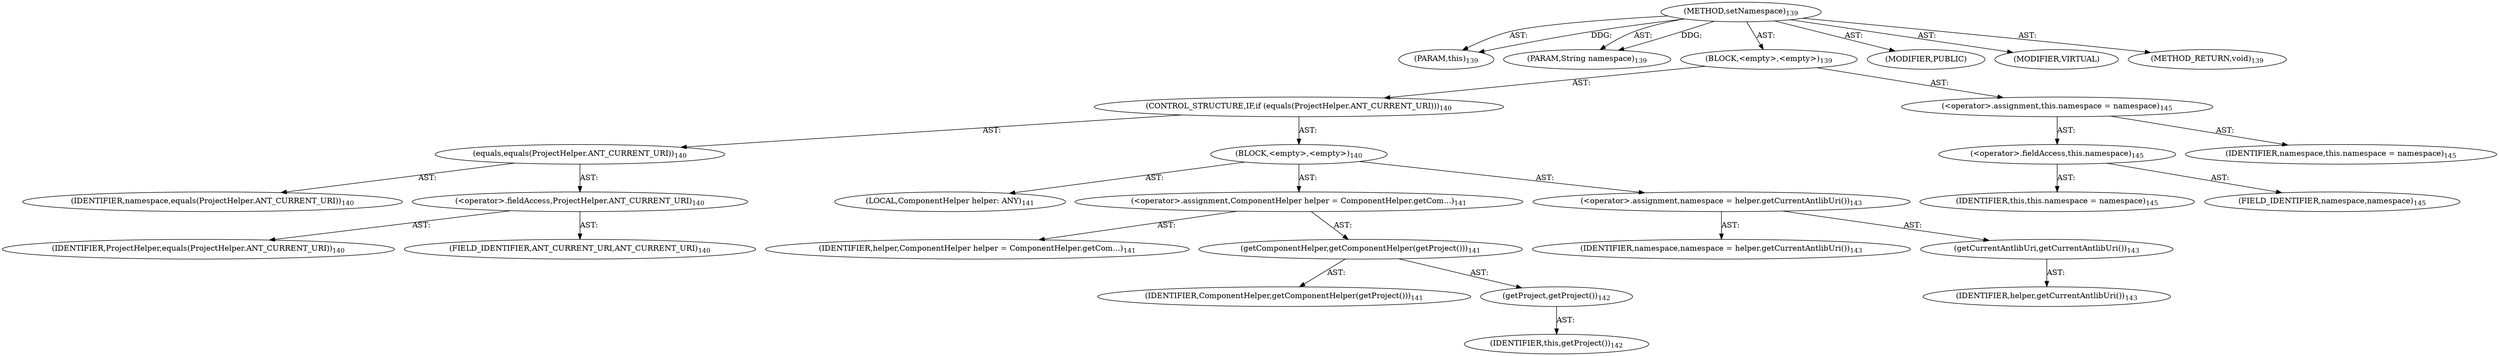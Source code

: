 digraph "setNamespace" {  
"111669149699" [label = <(METHOD,setNamespace)<SUB>139</SUB>> ]
"115964116992" [label = <(PARAM,this)<SUB>139</SUB>> ]
"115964117009" [label = <(PARAM,String namespace)<SUB>139</SUB>> ]
"25769803779" [label = <(BLOCK,&lt;empty&gt;,&lt;empty&gt;)<SUB>139</SUB>> ]
"47244640256" [label = <(CONTROL_STRUCTURE,IF,if (equals(ProjectHelper.ANT_CURRENT_URI)))<SUB>140</SUB>> ]
"30064771080" [label = <(equals,equals(ProjectHelper.ANT_CURRENT_URI))<SUB>140</SUB>> ]
"68719476776" [label = <(IDENTIFIER,namespace,equals(ProjectHelper.ANT_CURRENT_URI))<SUB>140</SUB>> ]
"30064771081" [label = <(&lt;operator&gt;.fieldAccess,ProjectHelper.ANT_CURRENT_URI)<SUB>140</SUB>> ]
"68719476777" [label = <(IDENTIFIER,ProjectHelper,equals(ProjectHelper.ANT_CURRENT_URI))<SUB>140</SUB>> ]
"55834574853" [label = <(FIELD_IDENTIFIER,ANT_CURRENT_URI,ANT_CURRENT_URI)<SUB>140</SUB>> ]
"25769803780" [label = <(BLOCK,&lt;empty&gt;,&lt;empty&gt;)<SUB>140</SUB>> ]
"94489280512" [label = <(LOCAL,ComponentHelper helper: ANY)<SUB>141</SUB>> ]
"30064771082" [label = <(&lt;operator&gt;.assignment,ComponentHelper helper = ComponentHelper.getCom...)<SUB>141</SUB>> ]
"68719476778" [label = <(IDENTIFIER,helper,ComponentHelper helper = ComponentHelper.getCom...)<SUB>141</SUB>> ]
"30064771083" [label = <(getComponentHelper,getComponentHelper(getProject()))<SUB>141</SUB>> ]
"68719476779" [label = <(IDENTIFIER,ComponentHelper,getComponentHelper(getProject()))<SUB>141</SUB>> ]
"30064771084" [label = <(getProject,getProject())<SUB>142</SUB>> ]
"68719476736" [label = <(IDENTIFIER,this,getProject())<SUB>142</SUB>> ]
"30064771085" [label = <(&lt;operator&gt;.assignment,namespace = helper.getCurrentAntlibUri())<SUB>143</SUB>> ]
"68719476780" [label = <(IDENTIFIER,namespace,namespace = helper.getCurrentAntlibUri())<SUB>143</SUB>> ]
"30064771086" [label = <(getCurrentAntlibUri,getCurrentAntlibUri())<SUB>143</SUB>> ]
"68719476781" [label = <(IDENTIFIER,helper,getCurrentAntlibUri())<SUB>143</SUB>> ]
"30064771087" [label = <(&lt;operator&gt;.assignment,this.namespace = namespace)<SUB>145</SUB>> ]
"30064771088" [label = <(&lt;operator&gt;.fieldAccess,this.namespace)<SUB>145</SUB>> ]
"68719476737" [label = <(IDENTIFIER,this,this.namespace = namespace)<SUB>145</SUB>> ]
"55834574854" [label = <(FIELD_IDENTIFIER,namespace,namespace)<SUB>145</SUB>> ]
"68719476782" [label = <(IDENTIFIER,namespace,this.namespace = namespace)<SUB>145</SUB>> ]
"133143986188" [label = <(MODIFIER,PUBLIC)> ]
"133143986189" [label = <(MODIFIER,VIRTUAL)> ]
"128849018883" [label = <(METHOD_RETURN,void)<SUB>139</SUB>> ]
  "111669149699" -> "115964116992"  [ label = "AST: "] 
  "111669149699" -> "115964117009"  [ label = "AST: "] 
  "111669149699" -> "25769803779"  [ label = "AST: "] 
  "111669149699" -> "133143986188"  [ label = "AST: "] 
  "111669149699" -> "133143986189"  [ label = "AST: "] 
  "111669149699" -> "128849018883"  [ label = "AST: "] 
  "25769803779" -> "47244640256"  [ label = "AST: "] 
  "25769803779" -> "30064771087"  [ label = "AST: "] 
  "47244640256" -> "30064771080"  [ label = "AST: "] 
  "47244640256" -> "25769803780"  [ label = "AST: "] 
  "30064771080" -> "68719476776"  [ label = "AST: "] 
  "30064771080" -> "30064771081"  [ label = "AST: "] 
  "30064771081" -> "68719476777"  [ label = "AST: "] 
  "30064771081" -> "55834574853"  [ label = "AST: "] 
  "25769803780" -> "94489280512"  [ label = "AST: "] 
  "25769803780" -> "30064771082"  [ label = "AST: "] 
  "25769803780" -> "30064771085"  [ label = "AST: "] 
  "30064771082" -> "68719476778"  [ label = "AST: "] 
  "30064771082" -> "30064771083"  [ label = "AST: "] 
  "30064771083" -> "68719476779"  [ label = "AST: "] 
  "30064771083" -> "30064771084"  [ label = "AST: "] 
  "30064771084" -> "68719476736"  [ label = "AST: "] 
  "30064771085" -> "68719476780"  [ label = "AST: "] 
  "30064771085" -> "30064771086"  [ label = "AST: "] 
  "30064771086" -> "68719476781"  [ label = "AST: "] 
  "30064771087" -> "30064771088"  [ label = "AST: "] 
  "30064771087" -> "68719476782"  [ label = "AST: "] 
  "30064771088" -> "68719476737"  [ label = "AST: "] 
  "30064771088" -> "55834574854"  [ label = "AST: "] 
  "111669149699" -> "115964116992"  [ label = "DDG: "] 
  "111669149699" -> "115964117009"  [ label = "DDG: "] 
}
